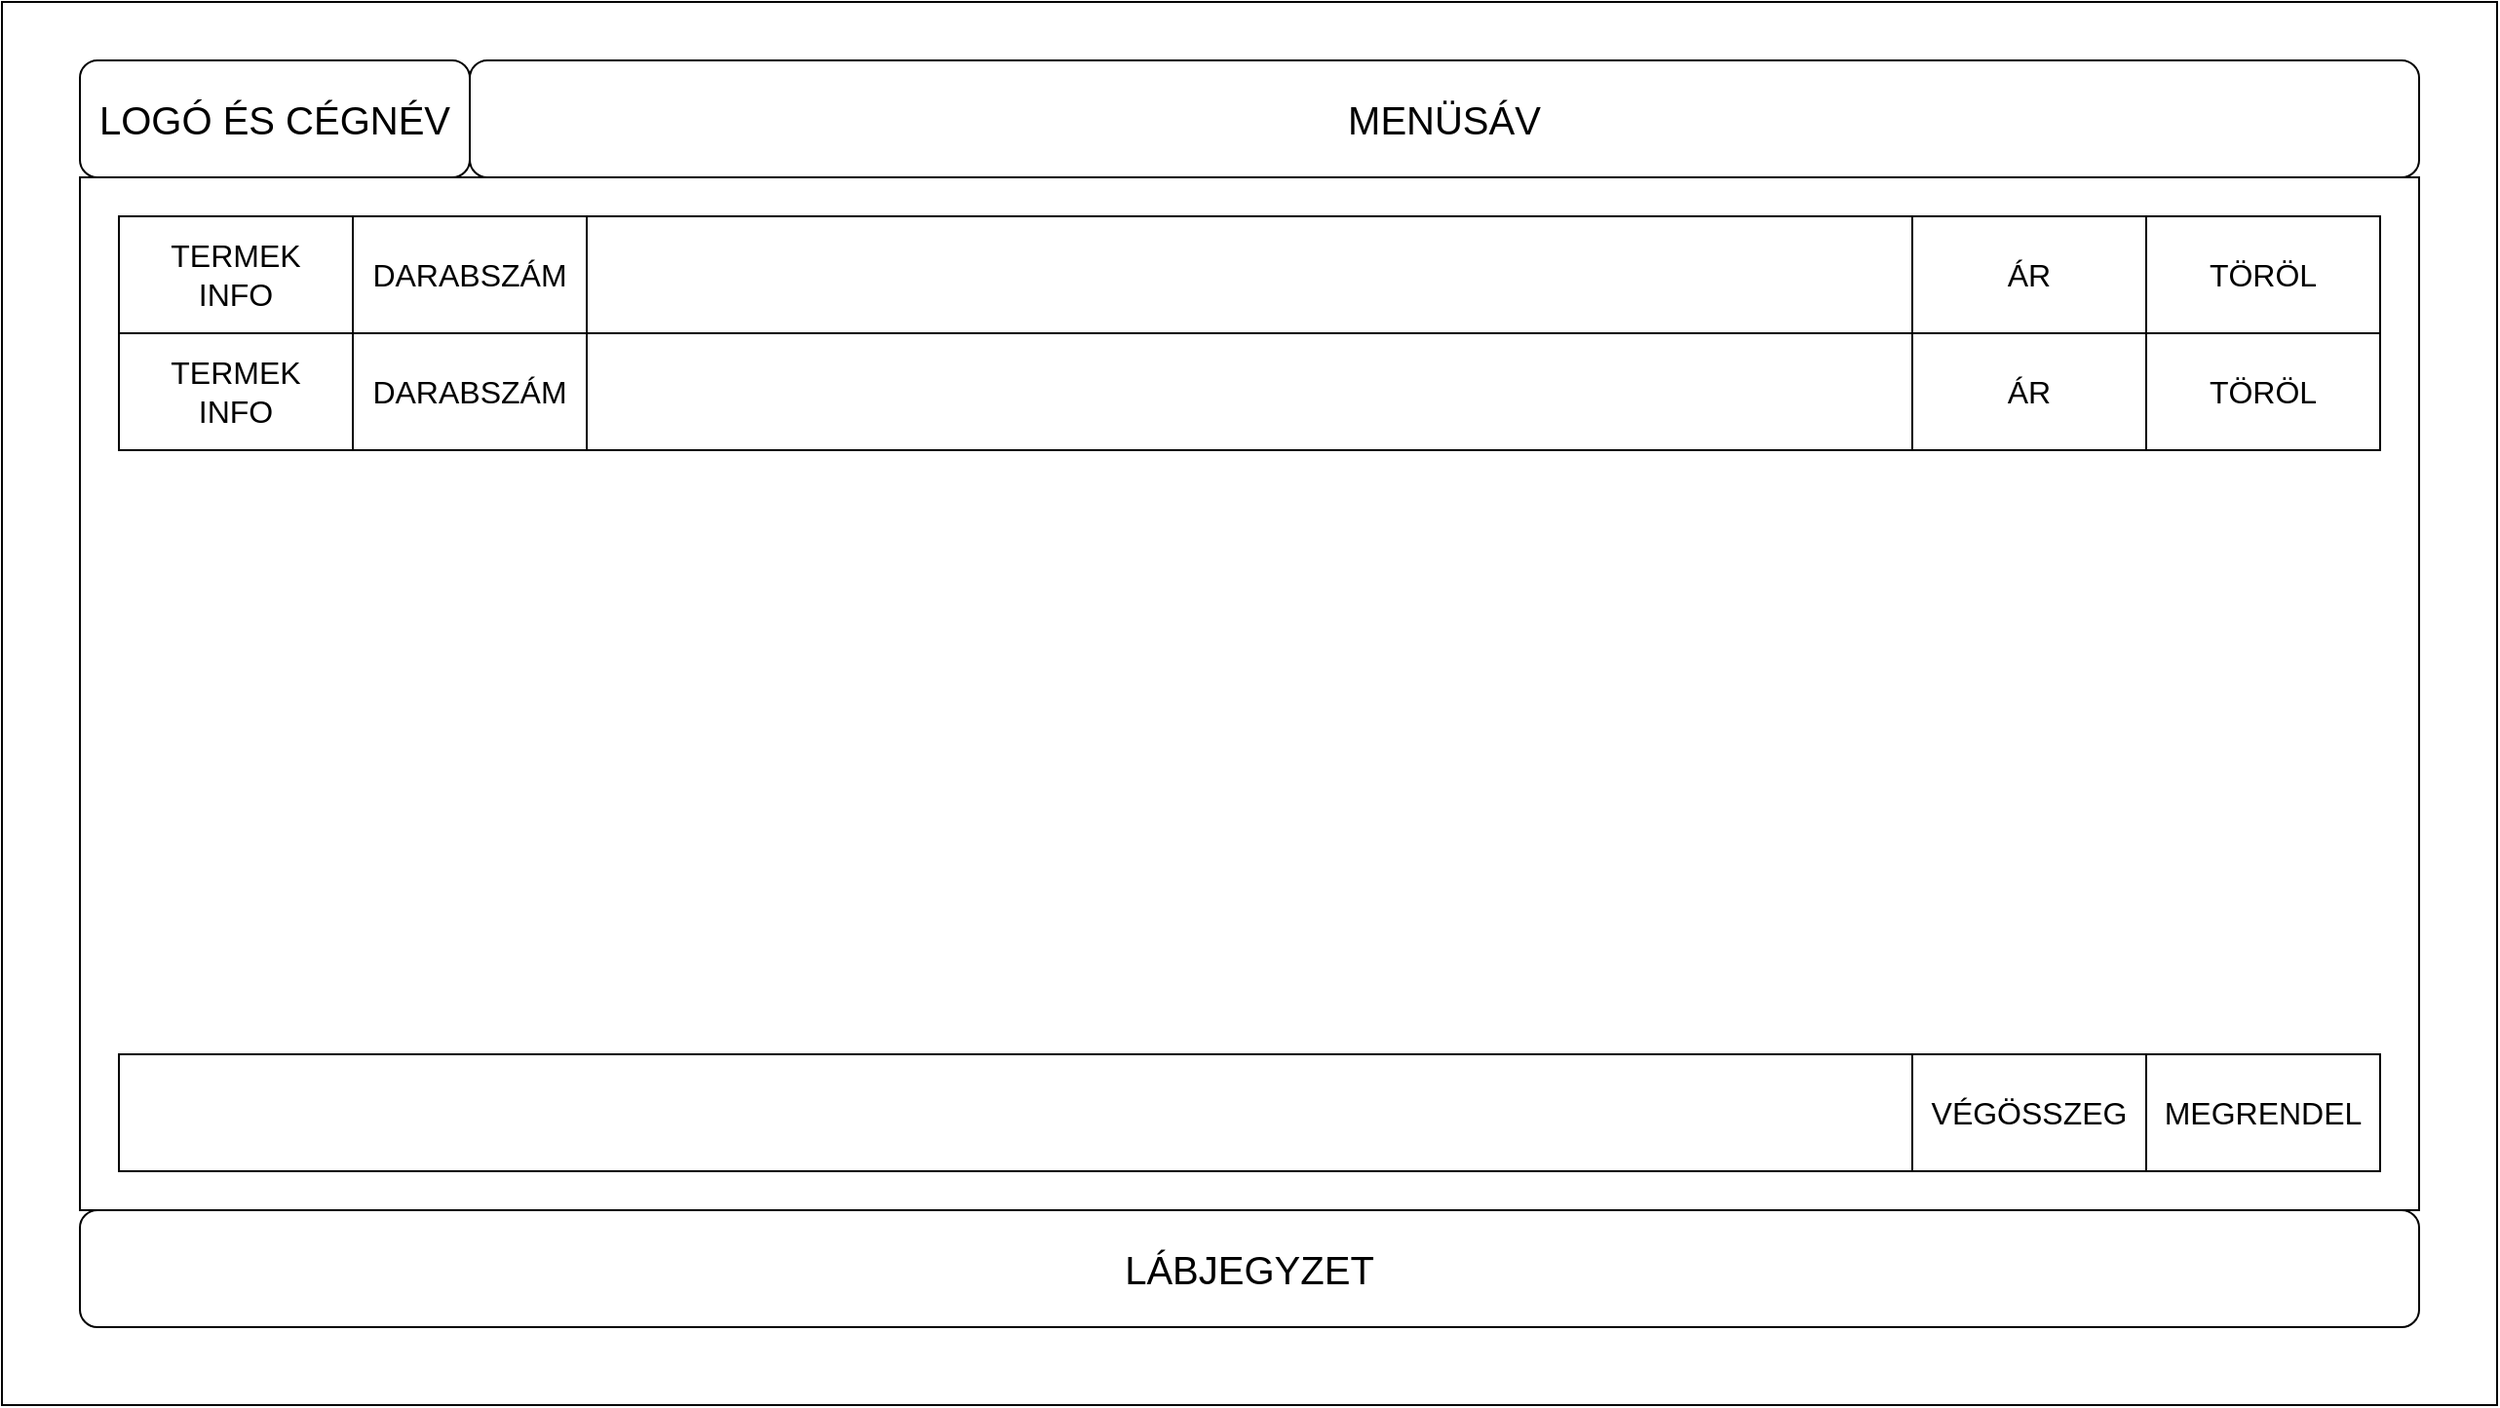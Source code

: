 <mxfile version="22.0.3" type="device">
  <diagram name="Page-1" id="V3HszFQoeuMsge03qzr-">
    <mxGraphModel dx="1434" dy="846" grid="1" gridSize="10" guides="1" tooltips="1" connect="1" arrows="1" fold="1" page="1" pageScale="1" pageWidth="850" pageHeight="1100" math="0" shadow="0">
      <root>
        <mxCell id="0" />
        <mxCell id="1" parent="0" />
        <mxCell id="g2br1a9gTHxHYWqoIVGK-1" value="" style="rounded=0;whiteSpace=wrap;html=1;fontSize=20;" parent="1" vertex="1">
          <mxGeometry width="1280" height="720" as="geometry" />
        </mxCell>
        <mxCell id="g2br1a9gTHxHYWqoIVGK-2" value="MENÜSÁV" style="rounded=1;whiteSpace=wrap;html=1;fontSize=20;" parent="1" vertex="1">
          <mxGeometry x="240" y="30" width="1000" height="60" as="geometry" />
        </mxCell>
        <mxCell id="g2br1a9gTHxHYWqoIVGK-3" value="LÁBJEGYZET" style="rounded=1;whiteSpace=wrap;html=1;fontSize=20;" parent="1" vertex="1">
          <mxGeometry x="40" y="620" width="1200" height="60" as="geometry" />
        </mxCell>
        <mxCell id="g2br1a9gTHxHYWqoIVGK-4" value="LOGÓ ÉS CÉGNÉV" style="rounded=1;whiteSpace=wrap;html=1;fontSize=20;" parent="1" vertex="1">
          <mxGeometry x="40" y="30" width="200" height="60" as="geometry" />
        </mxCell>
        <mxCell id="g2br1a9gTHxHYWqoIVGK-5" value="" style="rounded=0;whiteSpace=wrap;html=1;fontSize=20;" parent="1" vertex="1">
          <mxGeometry x="40" y="90" width="1200" height="530" as="geometry" />
        </mxCell>
        <mxCell id="g2br1a9gTHxHYWqoIVGK-6" value="" style="rounded=0;whiteSpace=wrap;html=1;" parent="1" vertex="1">
          <mxGeometry x="60" y="110" width="1160" height="60" as="geometry" />
        </mxCell>
        <mxCell id="g2br1a9gTHxHYWqoIVGK-7" value="TERMEK&lt;br&gt;INFO" style="rounded=0;whiteSpace=wrap;html=1;fontSize=16;" parent="1" vertex="1">
          <mxGeometry x="60" y="110" width="120" height="60" as="geometry" />
        </mxCell>
        <mxCell id="g2br1a9gTHxHYWqoIVGK-8" value="TÖRÖL" style="rounded=0;whiteSpace=wrap;html=1;fontSize=16;" parent="1" vertex="1">
          <mxGeometry x="1100" y="110" width="120" height="60" as="geometry" />
        </mxCell>
        <mxCell id="g2br1a9gTHxHYWqoIVGK-9" value="DARABSZÁM" style="rounded=0;whiteSpace=wrap;html=1;fontSize=16;" parent="1" vertex="1">
          <mxGeometry x="180" y="110" width="120" height="60" as="geometry" />
        </mxCell>
        <mxCell id="g2br1a9gTHxHYWqoIVGK-10" value="ÁR" style="rounded=0;whiteSpace=wrap;html=1;fontSize=16;" parent="1" vertex="1">
          <mxGeometry x="980" y="110" width="120" height="60" as="geometry" />
        </mxCell>
        <mxCell id="g2br1a9gTHxHYWqoIVGK-11" value="" style="rounded=0;whiteSpace=wrap;html=1;" parent="1" vertex="1">
          <mxGeometry x="60" y="170" width="1160" height="60" as="geometry" />
        </mxCell>
        <mxCell id="g2br1a9gTHxHYWqoIVGK-12" value="TERMEK&lt;br&gt;INFO" style="rounded=0;whiteSpace=wrap;html=1;fontSize=16;" parent="1" vertex="1">
          <mxGeometry x="60" y="170" width="120" height="60" as="geometry" />
        </mxCell>
        <mxCell id="g2br1a9gTHxHYWqoIVGK-13" value="TÖRÖL" style="rounded=0;whiteSpace=wrap;html=1;fontSize=16;" parent="1" vertex="1">
          <mxGeometry x="1100" y="170" width="120" height="60" as="geometry" />
        </mxCell>
        <mxCell id="g2br1a9gTHxHYWqoIVGK-14" value="DARABSZÁM" style="rounded=0;whiteSpace=wrap;html=1;fontSize=16;" parent="1" vertex="1">
          <mxGeometry x="180" y="170" width="120" height="60" as="geometry" />
        </mxCell>
        <mxCell id="g2br1a9gTHxHYWqoIVGK-15" value="ÁR" style="rounded=0;whiteSpace=wrap;html=1;fontSize=16;" parent="1" vertex="1">
          <mxGeometry x="980" y="170" width="120" height="60" as="geometry" />
        </mxCell>
        <mxCell id="g2br1a9gTHxHYWqoIVGK-16" value="" style="rounded=0;whiteSpace=wrap;html=1;" parent="1" vertex="1">
          <mxGeometry x="60" y="540" width="1160" height="60" as="geometry" />
        </mxCell>
        <mxCell id="g2br1a9gTHxHYWqoIVGK-18" value="MEGRENDEL" style="rounded=0;whiteSpace=wrap;html=1;fontSize=16;" parent="1" vertex="1">
          <mxGeometry x="1100" y="540" width="120" height="60" as="geometry" />
        </mxCell>
        <mxCell id="g2br1a9gTHxHYWqoIVGK-20" value="VÉGÖSSZEG" style="rounded=0;whiteSpace=wrap;html=1;fontSize=16;" parent="1" vertex="1">
          <mxGeometry x="980" y="540" width="120" height="60" as="geometry" />
        </mxCell>
      </root>
    </mxGraphModel>
  </diagram>
</mxfile>
